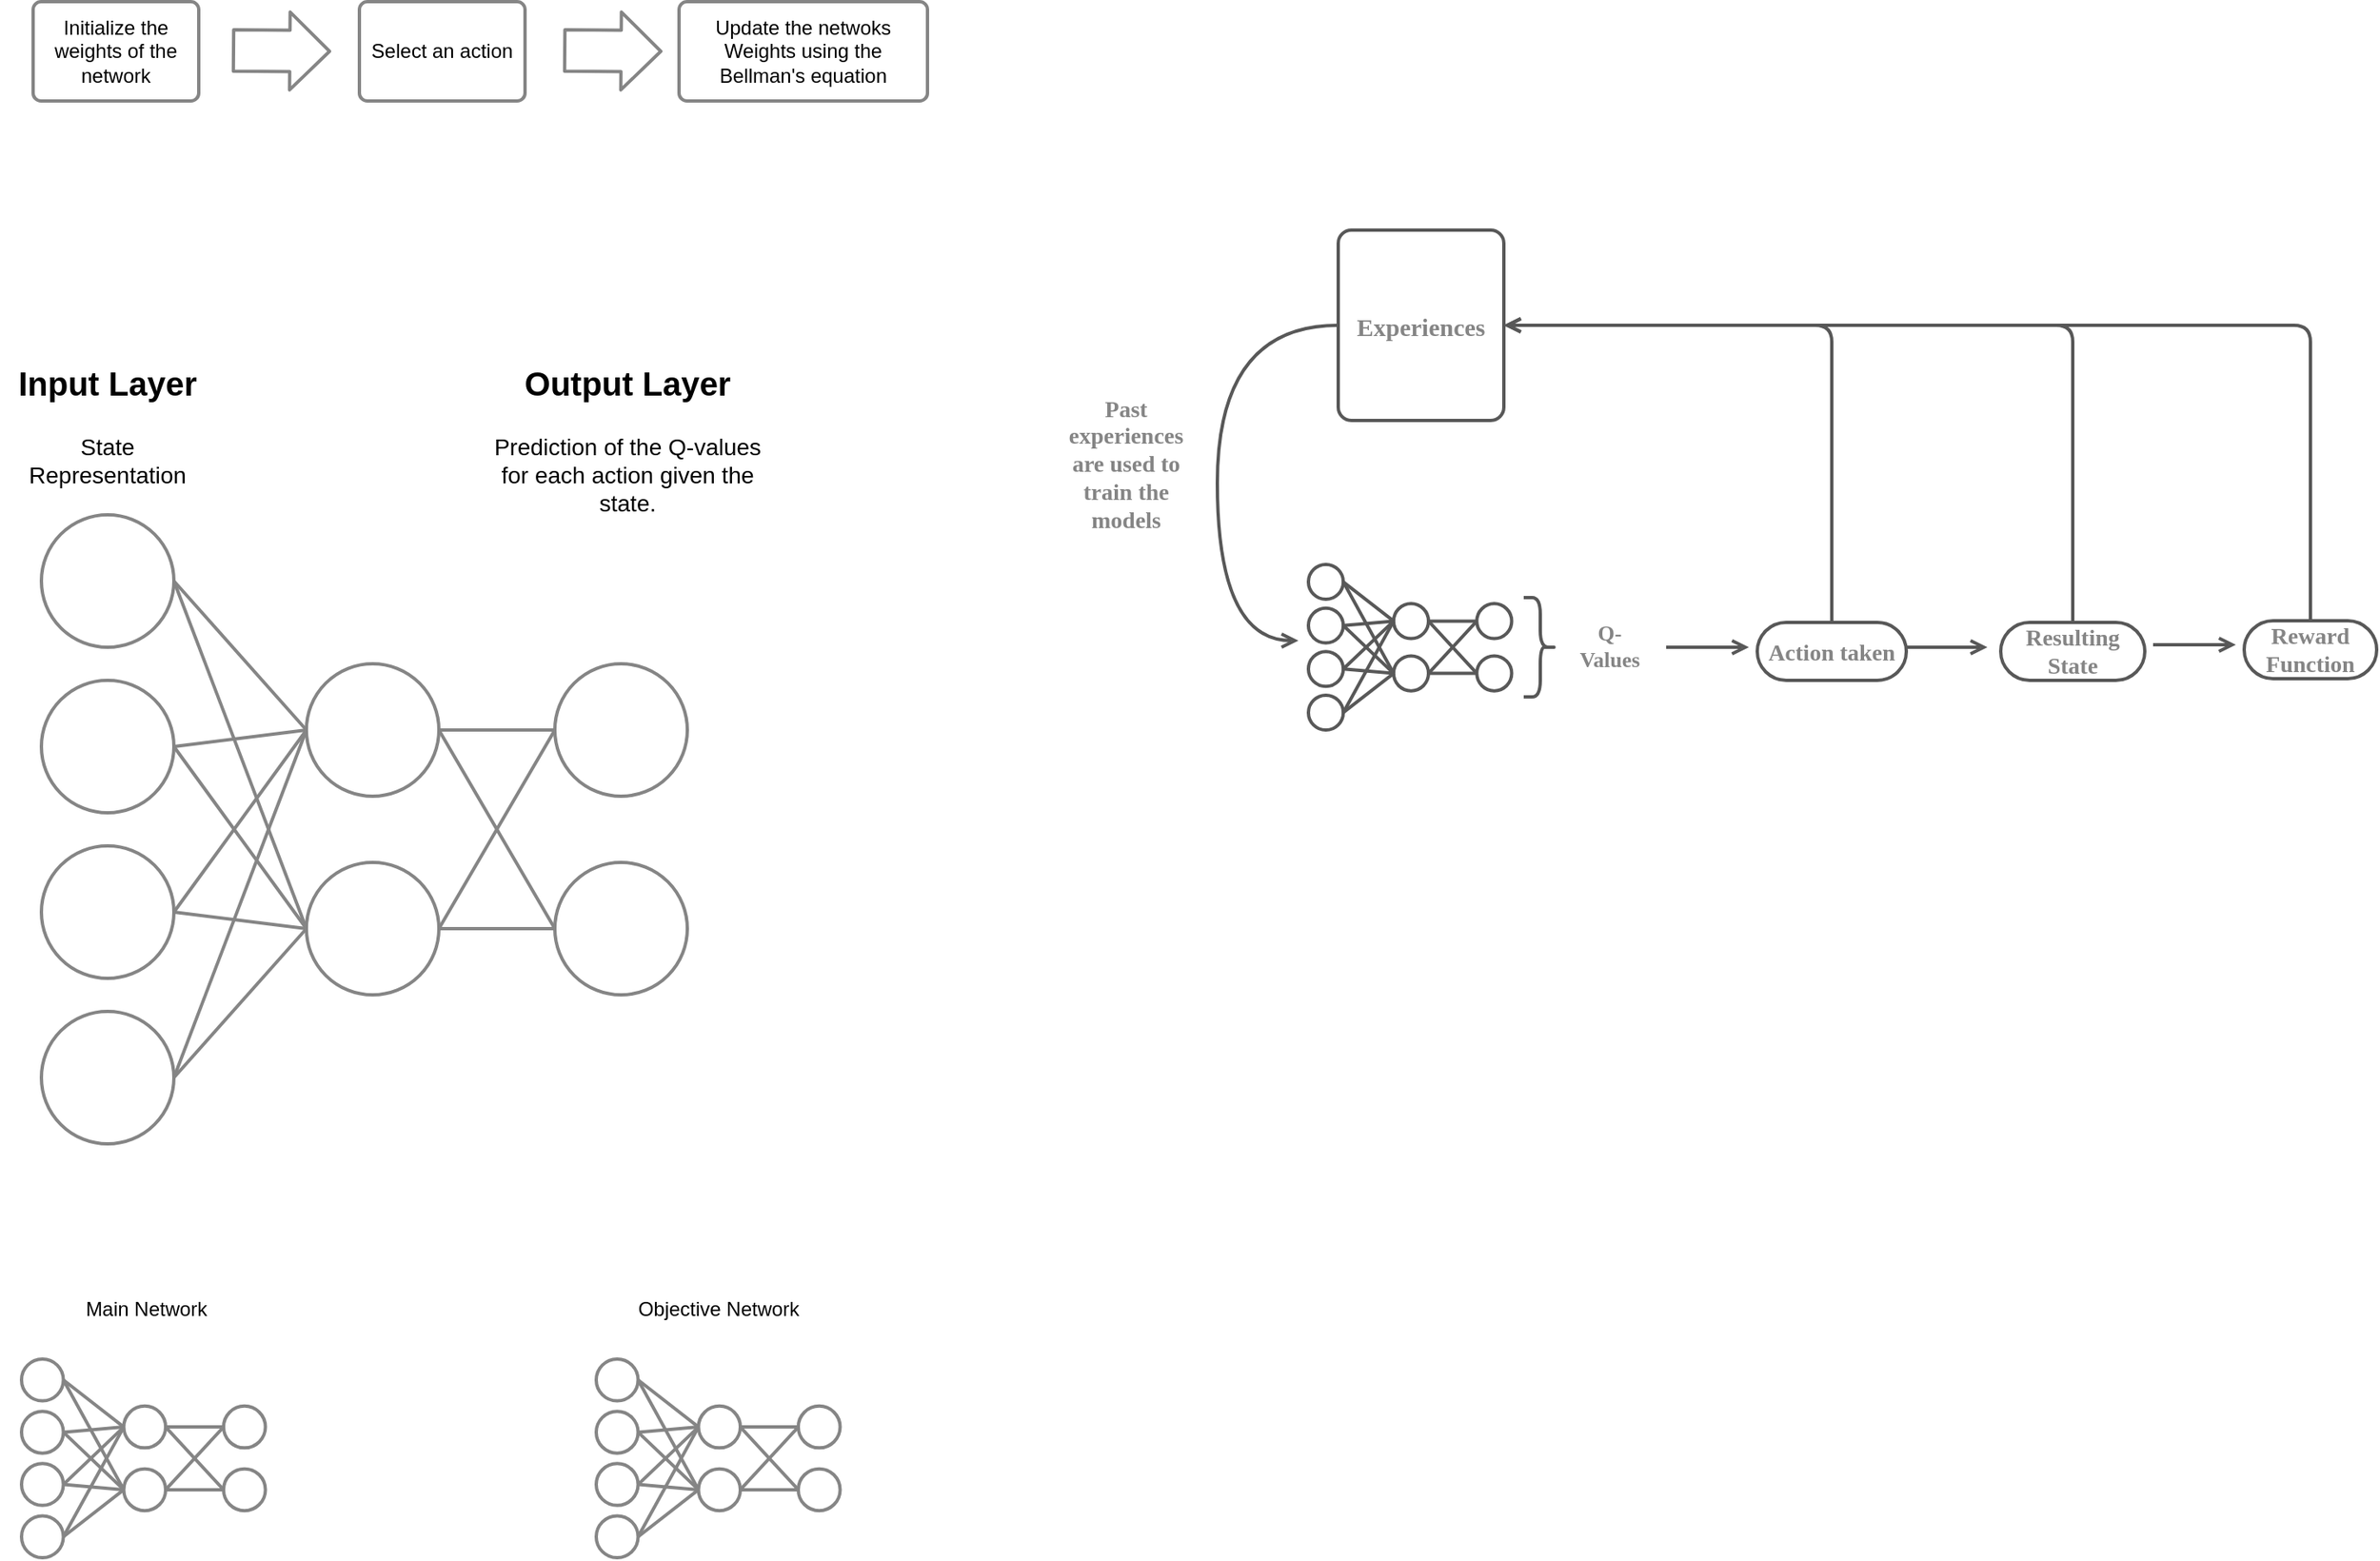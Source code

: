 <mxfile version="14.9.6" type="github" pages="3">
  <diagram id="-BJuXsBRdGkNko0JLotl" name="Diagramas explicativos">
    <mxGraphModel dx="1108" dy="440" grid="0" gridSize="10" guides="0" tooltips="1" connect="1" arrows="1" fold="1" page="1" pageScale="1" pageWidth="827" pageHeight="1169" math="0" shadow="0">
      <root>
        <mxCell id="0" />
        <mxCell id="1" parent="0" />
        <mxCell id="3yPHutI_X12CiIS1RCkh-2" value="Initialize the weights of the network" style="rounded=1;whiteSpace=wrap;html=1;arcSize=8;strokeWidth=2;strokeColor=#858585;" parent="1" vertex="1">
          <mxGeometry x="150" y="60" width="100" height="60" as="geometry" />
        </mxCell>
        <mxCell id="3yPHutI_X12CiIS1RCkh-3" value="" style="shape=flexArrow;endArrow=classic;html=1;width=24;endSize=7.33;strokeWidth=2;strokeColor=#858585;" parent="1" edge="1">
          <mxGeometry width="50" height="50" relative="1" as="geometry">
            <mxPoint x="270" y="89.5" as="sourcePoint" />
            <mxPoint x="330" y="90" as="targetPoint" />
          </mxGeometry>
        </mxCell>
        <mxCell id="3yPHutI_X12CiIS1RCkh-4" value="Select an action" style="rounded=1;whiteSpace=wrap;html=1;arcSize=8;strokeWidth=2;strokeColor=#858585;" parent="1" vertex="1">
          <mxGeometry x="347" y="60" width="100" height="60" as="geometry" />
        </mxCell>
        <mxCell id="3yPHutI_X12CiIS1RCkh-5" value="Update the netwoks Weights using the Bellman&#39;s equation" style="rounded=1;whiteSpace=wrap;html=1;arcSize=8;strokeWidth=2;strokeColor=#858585;" parent="1" vertex="1">
          <mxGeometry x="540" y="60" width="150" height="60" as="geometry" />
        </mxCell>
        <mxCell id="3yPHutI_X12CiIS1RCkh-6" value="" style="shape=flexArrow;endArrow=classic;html=1;width=24;endSize=7.33;strokeWidth=2;strokeColor=#858585;" parent="1" edge="1">
          <mxGeometry width="50" height="50" relative="1" as="geometry">
            <mxPoint x="470" y="89.5" as="sourcePoint" />
            <mxPoint x="530" y="90" as="targetPoint" />
          </mxGeometry>
        </mxCell>
        <mxCell id="WfnMXLwcWTietXO8f9_h-9" style="rounded=0;orthogonalLoop=1;jettySize=auto;html=1;exitX=1;exitY=0.5;exitDx=0;exitDy=0;entryX=0;entryY=0.5;entryDx=0;entryDy=0;strokeColor=#858585;strokeWidth=2;endArrow=none;endFill=0;" parent="1" source="WfnMXLwcWTietXO8f9_h-1" target="WfnMXLwcWTietXO8f9_h-5" edge="1">
          <mxGeometry relative="1" as="geometry" />
        </mxCell>
        <mxCell id="WfnMXLwcWTietXO8f9_h-10" style="edgeStyle=none;rounded=0;orthogonalLoop=1;jettySize=auto;html=1;exitX=1;exitY=0.5;exitDx=0;exitDy=0;entryX=0;entryY=0.5;entryDx=0;entryDy=0;endArrow=none;endFill=0;strokeColor=#858585;strokeWidth=2;" parent="1" source="WfnMXLwcWTietXO8f9_h-1" target="WfnMXLwcWTietXO8f9_h-6" edge="1">
          <mxGeometry relative="1" as="geometry" />
        </mxCell>
        <mxCell id="WfnMXLwcWTietXO8f9_h-1" value="" style="ellipse;whiteSpace=wrap;html=1;aspect=fixed;rounded=1;strokeColor=#858585;strokeWidth=2;fillColor=#ffffff;" parent="1" vertex="1">
          <mxGeometry x="155" y="370" width="80" height="80" as="geometry" />
        </mxCell>
        <mxCell id="WfnMXLwcWTietXO8f9_h-11" style="edgeStyle=none;rounded=0;orthogonalLoop=1;jettySize=auto;html=1;exitX=1;exitY=0.5;exitDx=0;exitDy=0;entryX=0;entryY=0.5;entryDx=0;entryDy=0;endArrow=none;endFill=0;strokeColor=#858585;strokeWidth=2;" parent="1" source="WfnMXLwcWTietXO8f9_h-2" target="WfnMXLwcWTietXO8f9_h-5" edge="1">
          <mxGeometry relative="1" as="geometry" />
        </mxCell>
        <mxCell id="WfnMXLwcWTietXO8f9_h-12" style="edgeStyle=none;rounded=0;orthogonalLoop=1;jettySize=auto;html=1;exitX=1;exitY=0.5;exitDx=0;exitDy=0;entryX=0;entryY=0.5;entryDx=0;entryDy=0;endArrow=none;endFill=0;strokeColor=#858585;strokeWidth=2;" parent="1" source="WfnMXLwcWTietXO8f9_h-2" target="WfnMXLwcWTietXO8f9_h-6" edge="1">
          <mxGeometry relative="1" as="geometry" />
        </mxCell>
        <mxCell id="WfnMXLwcWTietXO8f9_h-2" value="" style="ellipse;whiteSpace=wrap;html=1;aspect=fixed;rounded=1;strokeColor=#858585;strokeWidth=2;fillColor=#ffffff;" parent="1" vertex="1">
          <mxGeometry x="155" y="470" width="80" height="80" as="geometry" />
        </mxCell>
        <mxCell id="WfnMXLwcWTietXO8f9_h-13" style="edgeStyle=none;rounded=0;orthogonalLoop=1;jettySize=auto;html=1;exitX=1;exitY=0.5;exitDx=0;exitDy=0;entryX=0;entryY=0.5;entryDx=0;entryDy=0;endArrow=none;endFill=0;strokeColor=#858585;strokeWidth=2;" parent="1" source="WfnMXLwcWTietXO8f9_h-3" target="WfnMXLwcWTietXO8f9_h-5" edge="1">
          <mxGeometry relative="1" as="geometry" />
        </mxCell>
        <mxCell id="WfnMXLwcWTietXO8f9_h-14" style="edgeStyle=none;rounded=0;orthogonalLoop=1;jettySize=auto;html=1;exitX=1;exitY=0.5;exitDx=0;exitDy=0;entryX=0;entryY=0.5;entryDx=0;entryDy=0;endArrow=none;endFill=0;strokeColor=#858585;strokeWidth=2;" parent="1" source="WfnMXLwcWTietXO8f9_h-3" target="WfnMXLwcWTietXO8f9_h-6" edge="1">
          <mxGeometry relative="1" as="geometry" />
        </mxCell>
        <mxCell id="WfnMXLwcWTietXO8f9_h-3" value="" style="ellipse;whiteSpace=wrap;html=1;aspect=fixed;rounded=1;strokeColor=#858585;strokeWidth=2;fillColor=#ffffff;" parent="1" vertex="1">
          <mxGeometry x="155" y="570" width="80" height="80" as="geometry" />
        </mxCell>
        <mxCell id="WfnMXLwcWTietXO8f9_h-15" style="edgeStyle=none;rounded=0;orthogonalLoop=1;jettySize=auto;html=1;exitX=1;exitY=0.5;exitDx=0;exitDy=0;entryX=0;entryY=0.5;entryDx=0;entryDy=0;endArrow=none;endFill=0;strokeColor=#858585;strokeWidth=2;" parent="1" source="WfnMXLwcWTietXO8f9_h-4" target="WfnMXLwcWTietXO8f9_h-5" edge="1">
          <mxGeometry relative="1" as="geometry" />
        </mxCell>
        <mxCell id="WfnMXLwcWTietXO8f9_h-16" style="edgeStyle=none;rounded=0;orthogonalLoop=1;jettySize=auto;html=1;exitX=1;exitY=0.5;exitDx=0;exitDy=0;entryX=0;entryY=0.5;entryDx=0;entryDy=0;endArrow=none;endFill=0;strokeColor=#858585;strokeWidth=2;" parent="1" source="WfnMXLwcWTietXO8f9_h-4" target="WfnMXLwcWTietXO8f9_h-6" edge="1">
          <mxGeometry relative="1" as="geometry" />
        </mxCell>
        <mxCell id="WfnMXLwcWTietXO8f9_h-4" value="" style="ellipse;whiteSpace=wrap;html=1;aspect=fixed;rounded=1;strokeColor=#858585;strokeWidth=2;fillColor=#ffffff;" parent="1" vertex="1">
          <mxGeometry x="155" y="670" width="80" height="80" as="geometry" />
        </mxCell>
        <mxCell id="WfnMXLwcWTietXO8f9_h-17" style="edgeStyle=none;rounded=0;orthogonalLoop=1;jettySize=auto;html=1;exitX=1;exitY=0.5;exitDx=0;exitDy=0;entryX=0;entryY=0.5;entryDx=0;entryDy=0;endArrow=none;endFill=0;strokeColor=#858585;strokeWidth=2;" parent="1" source="WfnMXLwcWTietXO8f9_h-5" target="WfnMXLwcWTietXO8f9_h-8" edge="1">
          <mxGeometry relative="1" as="geometry" />
        </mxCell>
        <mxCell id="WfnMXLwcWTietXO8f9_h-19" style="edgeStyle=none;rounded=0;orthogonalLoop=1;jettySize=auto;html=1;exitX=1;exitY=0.5;exitDx=0;exitDy=0;entryX=0;entryY=0.5;entryDx=0;entryDy=0;endArrow=none;endFill=0;strokeColor=#858585;strokeWidth=2;" parent="1" source="WfnMXLwcWTietXO8f9_h-5" target="WfnMXLwcWTietXO8f9_h-7" edge="1">
          <mxGeometry relative="1" as="geometry" />
        </mxCell>
        <mxCell id="WfnMXLwcWTietXO8f9_h-5" value="" style="ellipse;whiteSpace=wrap;html=1;aspect=fixed;rounded=1;strokeColor=#858585;strokeWidth=2;fillColor=#ffffff;" parent="1" vertex="1">
          <mxGeometry x="315" y="460" width="80" height="80" as="geometry" />
        </mxCell>
        <mxCell id="WfnMXLwcWTietXO8f9_h-18" style="edgeStyle=none;rounded=0;orthogonalLoop=1;jettySize=auto;html=1;exitX=1;exitY=0.5;exitDx=0;exitDy=0;entryX=0;entryY=0.5;entryDx=0;entryDy=0;endArrow=none;endFill=0;strokeColor=#858585;strokeWidth=2;" parent="1" source="WfnMXLwcWTietXO8f9_h-6" target="WfnMXLwcWTietXO8f9_h-7" edge="1">
          <mxGeometry relative="1" as="geometry" />
        </mxCell>
        <mxCell id="WfnMXLwcWTietXO8f9_h-20" style="edgeStyle=none;rounded=0;orthogonalLoop=1;jettySize=auto;html=1;exitX=1;exitY=0.5;exitDx=0;exitDy=0;entryX=0;entryY=0.5;entryDx=0;entryDy=0;endArrow=none;endFill=0;strokeColor=#858585;strokeWidth=2;" parent="1" source="WfnMXLwcWTietXO8f9_h-6" target="WfnMXLwcWTietXO8f9_h-8" edge="1">
          <mxGeometry relative="1" as="geometry" />
        </mxCell>
        <mxCell id="WfnMXLwcWTietXO8f9_h-6" value="" style="ellipse;whiteSpace=wrap;html=1;aspect=fixed;rounded=1;strokeColor=#858585;strokeWidth=2;fillColor=#ffffff;" parent="1" vertex="1">
          <mxGeometry x="315" y="580" width="80" height="80" as="geometry" />
        </mxCell>
        <mxCell id="WfnMXLwcWTietXO8f9_h-7" value="" style="ellipse;whiteSpace=wrap;html=1;aspect=fixed;rounded=1;strokeColor=#858585;strokeWidth=2;fillColor=#ffffff;" parent="1" vertex="1">
          <mxGeometry x="465" y="460" width="80" height="80" as="geometry" />
        </mxCell>
        <mxCell id="WfnMXLwcWTietXO8f9_h-8" value="" style="ellipse;whiteSpace=wrap;html=1;aspect=fixed;rounded=1;strokeColor=#858585;strokeWidth=2;fillColor=#ffffff;" parent="1" vertex="1">
          <mxGeometry x="465" y="580" width="80" height="80" as="geometry" />
        </mxCell>
        <mxCell id="WfnMXLwcWTietXO8f9_h-21" value="&lt;h1 align=&quot;center&quot;&gt;&lt;font style=&quot;font-size: 20px&quot;&gt;Input Layer&lt;/font&gt;&lt;br&gt;&lt;/h1&gt;&lt;p style=&quot;font-size: 14px&quot; align=&quot;center&quot;&gt;State Representation&lt;br&gt;&lt;/p&gt;" style="text;html=1;strokeColor=none;fillColor=none;spacing=5;spacingTop=-20;whiteSpace=wrap;overflow=hidden;rounded=0;align=center;" parent="1" vertex="1">
          <mxGeometry x="130" y="270" width="130" height="90" as="geometry" />
        </mxCell>
        <mxCell id="WfnMXLwcWTietXO8f9_h-22" value="&lt;h1 align=&quot;center&quot;&gt;&lt;font style=&quot;font-size: 20px&quot;&gt;Output Layer&lt;/font&gt;&lt;br&gt;&lt;/h1&gt;&lt;p style=&quot;font-size: 14px&quot; align=&quot;center&quot;&gt;Prediction of the Q-values for each action given the state.&lt;br&gt;&lt;/p&gt;" style="text;html=1;strokeColor=none;fillColor=none;spacing=5;spacingTop=-20;whiteSpace=wrap;overflow=hidden;rounded=0;align=center;" parent="1" vertex="1">
          <mxGeometry x="419" y="270" width="180" height="100" as="geometry" />
        </mxCell>
        <mxCell id="WfnMXLwcWTietXO8f9_h-26" value="" style="ellipse;whiteSpace=wrap;html=1;aspect=fixed;rounded=1;strokeColor=#858585;strokeWidth=2;fillColor=#ffffff;" parent="1" vertex="1">
          <mxGeometry x="143" y="880" width="25.263" height="25.263" as="geometry" />
        </mxCell>
        <mxCell id="WfnMXLwcWTietXO8f9_h-29" value="" style="ellipse;whiteSpace=wrap;html=1;aspect=fixed;rounded=1;strokeColor=#858585;strokeWidth=2;fillColor=#ffffff;" parent="1" vertex="1">
          <mxGeometry x="143" y="911.579" width="25.263" height="25.263" as="geometry" />
        </mxCell>
        <mxCell id="WfnMXLwcWTietXO8f9_h-32" value="" style="ellipse;whiteSpace=wrap;html=1;aspect=fixed;rounded=1;strokeColor=#858585;strokeWidth=2;fillColor=#ffffff;" parent="1" vertex="1">
          <mxGeometry x="143" y="943.158" width="25.263" height="25.263" as="geometry" />
        </mxCell>
        <mxCell id="WfnMXLwcWTietXO8f9_h-35" value="" style="ellipse;whiteSpace=wrap;html=1;aspect=fixed;rounded=1;strokeColor=#858585;strokeWidth=2;fillColor=#ffffff;" parent="1" vertex="1">
          <mxGeometry x="143" y="974.737" width="25.263" height="25.263" as="geometry" />
        </mxCell>
        <mxCell id="WfnMXLwcWTietXO8f9_h-38" value="" style="ellipse;whiteSpace=wrap;html=1;aspect=fixed;rounded=1;strokeColor=#858585;strokeWidth=2;fillColor=#ffffff;" parent="1" vertex="1">
          <mxGeometry x="204.737" y="908.421" width="25.263" height="25.263" as="geometry" />
        </mxCell>
        <mxCell id="WfnMXLwcWTietXO8f9_h-24" style="rounded=0;orthogonalLoop=1;jettySize=auto;html=1;exitX=1;exitY=0.5;exitDx=0;exitDy=0;entryX=0;entryY=0.5;entryDx=0;entryDy=0;strokeColor=#858585;strokeWidth=2;endArrow=none;endFill=0;" parent="1" source="WfnMXLwcWTietXO8f9_h-26" target="WfnMXLwcWTietXO8f9_h-38" edge="1">
          <mxGeometry x="140" y="880" as="geometry" />
        </mxCell>
        <mxCell id="WfnMXLwcWTietXO8f9_h-27" style="edgeStyle=none;rounded=0;orthogonalLoop=1;jettySize=auto;html=1;exitX=1;exitY=0.5;exitDx=0;exitDy=0;entryX=0;entryY=0.5;entryDx=0;entryDy=0;endArrow=none;endFill=0;strokeColor=#858585;strokeWidth=2;" parent="1" source="WfnMXLwcWTietXO8f9_h-29" target="WfnMXLwcWTietXO8f9_h-38" edge="1">
          <mxGeometry x="140" y="880" as="geometry" />
        </mxCell>
        <mxCell id="WfnMXLwcWTietXO8f9_h-30" style="edgeStyle=none;rounded=0;orthogonalLoop=1;jettySize=auto;html=1;exitX=1;exitY=0.5;exitDx=0;exitDy=0;entryX=0;entryY=0.5;entryDx=0;entryDy=0;endArrow=none;endFill=0;strokeColor=#858585;strokeWidth=2;" parent="1" source="WfnMXLwcWTietXO8f9_h-32" target="WfnMXLwcWTietXO8f9_h-38" edge="1">
          <mxGeometry x="140" y="880" as="geometry" />
        </mxCell>
        <mxCell id="WfnMXLwcWTietXO8f9_h-33" style="edgeStyle=none;rounded=0;orthogonalLoop=1;jettySize=auto;html=1;exitX=1;exitY=0.5;exitDx=0;exitDy=0;entryX=0;entryY=0.5;entryDx=0;entryDy=0;endArrow=none;endFill=0;strokeColor=#858585;strokeWidth=2;" parent="1" source="WfnMXLwcWTietXO8f9_h-35" target="WfnMXLwcWTietXO8f9_h-38" edge="1">
          <mxGeometry x="140" y="880" as="geometry" />
        </mxCell>
        <mxCell id="WfnMXLwcWTietXO8f9_h-41" value="" style="ellipse;whiteSpace=wrap;html=1;aspect=fixed;rounded=1;strokeColor=#858585;strokeWidth=2;fillColor=#ffffff;" parent="1" vertex="1">
          <mxGeometry x="204.737" y="946.316" width="25.263" height="25.263" as="geometry" />
        </mxCell>
        <mxCell id="WfnMXLwcWTietXO8f9_h-25" style="edgeStyle=none;rounded=0;orthogonalLoop=1;jettySize=auto;html=1;exitX=1;exitY=0.5;exitDx=0;exitDy=0;entryX=0;entryY=0.5;entryDx=0;entryDy=0;endArrow=none;endFill=0;strokeColor=#858585;strokeWidth=2;" parent="1" source="WfnMXLwcWTietXO8f9_h-26" target="WfnMXLwcWTietXO8f9_h-41" edge="1">
          <mxGeometry x="140" y="880" as="geometry" />
        </mxCell>
        <mxCell id="WfnMXLwcWTietXO8f9_h-28" style="edgeStyle=none;rounded=0;orthogonalLoop=1;jettySize=auto;html=1;exitX=1;exitY=0.5;exitDx=0;exitDy=0;entryX=0;entryY=0.5;entryDx=0;entryDy=0;endArrow=none;endFill=0;strokeColor=#858585;strokeWidth=2;" parent="1" source="WfnMXLwcWTietXO8f9_h-29" target="WfnMXLwcWTietXO8f9_h-41" edge="1">
          <mxGeometry x="140" y="880" as="geometry" />
        </mxCell>
        <mxCell id="WfnMXLwcWTietXO8f9_h-31" style="edgeStyle=none;rounded=0;orthogonalLoop=1;jettySize=auto;html=1;exitX=1;exitY=0.5;exitDx=0;exitDy=0;entryX=0;entryY=0.5;entryDx=0;entryDy=0;endArrow=none;endFill=0;strokeColor=#858585;strokeWidth=2;" parent="1" source="WfnMXLwcWTietXO8f9_h-32" target="WfnMXLwcWTietXO8f9_h-41" edge="1">
          <mxGeometry x="140" y="880" as="geometry" />
        </mxCell>
        <mxCell id="WfnMXLwcWTietXO8f9_h-34" style="edgeStyle=none;rounded=0;orthogonalLoop=1;jettySize=auto;html=1;exitX=1;exitY=0.5;exitDx=0;exitDy=0;entryX=0;entryY=0.5;entryDx=0;entryDy=0;endArrow=none;endFill=0;strokeColor=#858585;strokeWidth=2;" parent="1" source="WfnMXLwcWTietXO8f9_h-35" target="WfnMXLwcWTietXO8f9_h-41" edge="1">
          <mxGeometry x="140" y="880" as="geometry" />
        </mxCell>
        <mxCell id="WfnMXLwcWTietXO8f9_h-42" value="" style="ellipse;whiteSpace=wrap;html=1;aspect=fixed;rounded=1;strokeColor=#858585;strokeWidth=2;fillColor=#ffffff;" parent="1" vertex="1">
          <mxGeometry x="264.996" y="908.421" width="25.263" height="25.263" as="geometry" />
        </mxCell>
        <mxCell id="WfnMXLwcWTietXO8f9_h-37" style="edgeStyle=none;rounded=0;orthogonalLoop=1;jettySize=auto;html=1;exitX=1;exitY=0.5;exitDx=0;exitDy=0;entryX=0;entryY=0.5;entryDx=0;entryDy=0;endArrow=none;endFill=0;strokeColor=#858585;strokeWidth=2;" parent="1" source="WfnMXLwcWTietXO8f9_h-38" target="WfnMXLwcWTietXO8f9_h-42" edge="1">
          <mxGeometry x="140" y="880" as="geometry" />
        </mxCell>
        <mxCell id="WfnMXLwcWTietXO8f9_h-39" style="edgeStyle=none;rounded=0;orthogonalLoop=1;jettySize=auto;html=1;exitX=1;exitY=0.5;exitDx=0;exitDy=0;entryX=0;entryY=0.5;entryDx=0;entryDy=0;endArrow=none;endFill=0;strokeColor=#858585;strokeWidth=2;" parent="1" source="WfnMXLwcWTietXO8f9_h-41" target="WfnMXLwcWTietXO8f9_h-42" edge="1">
          <mxGeometry x="140" y="880" as="geometry" />
        </mxCell>
        <mxCell id="WfnMXLwcWTietXO8f9_h-43" value="" style="ellipse;whiteSpace=wrap;html=1;aspect=fixed;rounded=1;strokeColor=#858585;strokeWidth=2;fillColor=#ffffff;" parent="1" vertex="1">
          <mxGeometry x="264.996" y="946.316" width="25.263" height="25.263" as="geometry" />
        </mxCell>
        <mxCell id="WfnMXLwcWTietXO8f9_h-36" style="edgeStyle=none;rounded=0;orthogonalLoop=1;jettySize=auto;html=1;exitX=1;exitY=0.5;exitDx=0;exitDy=0;entryX=0;entryY=0.5;entryDx=0;entryDy=0;endArrow=none;endFill=0;strokeColor=#858585;strokeWidth=2;" parent="1" source="WfnMXLwcWTietXO8f9_h-38" target="WfnMXLwcWTietXO8f9_h-43" edge="1">
          <mxGeometry x="140" y="880" as="geometry" />
        </mxCell>
        <mxCell id="WfnMXLwcWTietXO8f9_h-40" style="edgeStyle=none;rounded=0;orthogonalLoop=1;jettySize=auto;html=1;exitX=1;exitY=0.5;exitDx=0;exitDy=0;entryX=0;entryY=0.5;entryDx=0;entryDy=0;endArrow=none;endFill=0;strokeColor=#858585;strokeWidth=2;" parent="1" source="WfnMXLwcWTietXO8f9_h-41" target="WfnMXLwcWTietXO8f9_h-43" edge="1">
          <mxGeometry x="140" y="880" as="geometry" />
        </mxCell>
        <mxCell id="WfnMXLwcWTietXO8f9_h-46" value="" style="ellipse;whiteSpace=wrap;html=1;aspect=fixed;rounded=1;strokeColor=#858585;strokeWidth=2;fillColor=#ffffff;" parent="1" vertex="1">
          <mxGeometry x="490" y="880" width="25.263" height="25.263" as="geometry" />
        </mxCell>
        <mxCell id="WfnMXLwcWTietXO8f9_h-47" value="" style="ellipse;whiteSpace=wrap;html=1;aspect=fixed;rounded=1;strokeColor=#858585;strokeWidth=2;fillColor=#ffffff;" parent="1" vertex="1">
          <mxGeometry x="490" y="911.579" width="25.263" height="25.263" as="geometry" />
        </mxCell>
        <mxCell id="WfnMXLwcWTietXO8f9_h-48" value="" style="ellipse;whiteSpace=wrap;html=1;aspect=fixed;rounded=1;strokeColor=#858585;strokeWidth=2;fillColor=#ffffff;" parent="1" vertex="1">
          <mxGeometry x="490" y="943.158" width="25.263" height="25.263" as="geometry" />
        </mxCell>
        <mxCell id="WfnMXLwcWTietXO8f9_h-49" value="" style="ellipse;whiteSpace=wrap;html=1;aspect=fixed;rounded=1;strokeColor=#858585;strokeWidth=2;fillColor=#ffffff;" parent="1" vertex="1">
          <mxGeometry x="490" y="974.737" width="25.263" height="25.263" as="geometry" />
        </mxCell>
        <mxCell id="WfnMXLwcWTietXO8f9_h-50" value="" style="ellipse;whiteSpace=wrap;html=1;aspect=fixed;rounded=1;strokeColor=#858585;strokeWidth=2;fillColor=#ffffff;" parent="1" vertex="1">
          <mxGeometry x="551.737" y="908.421" width="25.263" height="25.263" as="geometry" />
        </mxCell>
        <mxCell id="WfnMXLwcWTietXO8f9_h-51" style="rounded=0;orthogonalLoop=1;jettySize=auto;html=1;exitX=1;exitY=0.5;exitDx=0;exitDy=0;entryX=0;entryY=0.5;entryDx=0;entryDy=0;strokeColor=#858585;strokeWidth=2;endArrow=none;endFill=0;" parent="1" source="WfnMXLwcWTietXO8f9_h-46" target="WfnMXLwcWTietXO8f9_h-50" edge="1">
          <mxGeometry x="487" y="880" as="geometry" />
        </mxCell>
        <mxCell id="WfnMXLwcWTietXO8f9_h-52" style="edgeStyle=none;rounded=0;orthogonalLoop=1;jettySize=auto;html=1;exitX=1;exitY=0.5;exitDx=0;exitDy=0;entryX=0;entryY=0.5;entryDx=0;entryDy=0;endArrow=none;endFill=0;strokeColor=#858585;strokeWidth=2;" parent="1" source="WfnMXLwcWTietXO8f9_h-47" target="WfnMXLwcWTietXO8f9_h-50" edge="1">
          <mxGeometry x="487" y="880" as="geometry" />
        </mxCell>
        <mxCell id="WfnMXLwcWTietXO8f9_h-53" style="edgeStyle=none;rounded=0;orthogonalLoop=1;jettySize=auto;html=1;exitX=1;exitY=0.5;exitDx=0;exitDy=0;entryX=0;entryY=0.5;entryDx=0;entryDy=0;endArrow=none;endFill=0;strokeColor=#858585;strokeWidth=2;" parent="1" source="WfnMXLwcWTietXO8f9_h-48" target="WfnMXLwcWTietXO8f9_h-50" edge="1">
          <mxGeometry x="487" y="880" as="geometry" />
        </mxCell>
        <mxCell id="WfnMXLwcWTietXO8f9_h-54" style="edgeStyle=none;rounded=0;orthogonalLoop=1;jettySize=auto;html=1;exitX=1;exitY=0.5;exitDx=0;exitDy=0;entryX=0;entryY=0.5;entryDx=0;entryDy=0;endArrow=none;endFill=0;strokeColor=#858585;strokeWidth=2;" parent="1" source="WfnMXLwcWTietXO8f9_h-49" target="WfnMXLwcWTietXO8f9_h-50" edge="1">
          <mxGeometry x="487" y="880" as="geometry" />
        </mxCell>
        <mxCell id="WfnMXLwcWTietXO8f9_h-55" value="" style="ellipse;whiteSpace=wrap;html=1;aspect=fixed;rounded=1;strokeColor=#858585;strokeWidth=2;fillColor=#ffffff;" parent="1" vertex="1">
          <mxGeometry x="551.737" y="946.316" width="25.263" height="25.263" as="geometry" />
        </mxCell>
        <mxCell id="WfnMXLwcWTietXO8f9_h-56" style="edgeStyle=none;rounded=0;orthogonalLoop=1;jettySize=auto;html=1;exitX=1;exitY=0.5;exitDx=0;exitDy=0;entryX=0;entryY=0.5;entryDx=0;entryDy=0;endArrow=none;endFill=0;strokeColor=#858585;strokeWidth=2;" parent="1" source="WfnMXLwcWTietXO8f9_h-46" target="WfnMXLwcWTietXO8f9_h-55" edge="1">
          <mxGeometry x="487" y="880" as="geometry" />
        </mxCell>
        <mxCell id="WfnMXLwcWTietXO8f9_h-57" style="edgeStyle=none;rounded=0;orthogonalLoop=1;jettySize=auto;html=1;exitX=1;exitY=0.5;exitDx=0;exitDy=0;entryX=0;entryY=0.5;entryDx=0;entryDy=0;endArrow=none;endFill=0;strokeColor=#858585;strokeWidth=2;" parent="1" source="WfnMXLwcWTietXO8f9_h-47" target="WfnMXLwcWTietXO8f9_h-55" edge="1">
          <mxGeometry x="487" y="880" as="geometry" />
        </mxCell>
        <mxCell id="WfnMXLwcWTietXO8f9_h-58" style="edgeStyle=none;rounded=0;orthogonalLoop=1;jettySize=auto;html=1;exitX=1;exitY=0.5;exitDx=0;exitDy=0;entryX=0;entryY=0.5;entryDx=0;entryDy=0;endArrow=none;endFill=0;strokeColor=#858585;strokeWidth=2;" parent="1" source="WfnMXLwcWTietXO8f9_h-48" target="WfnMXLwcWTietXO8f9_h-55" edge="1">
          <mxGeometry x="487" y="880" as="geometry" />
        </mxCell>
        <mxCell id="WfnMXLwcWTietXO8f9_h-59" style="edgeStyle=none;rounded=0;orthogonalLoop=1;jettySize=auto;html=1;exitX=1;exitY=0.5;exitDx=0;exitDy=0;entryX=0;entryY=0.5;entryDx=0;entryDy=0;endArrow=none;endFill=0;strokeColor=#858585;strokeWidth=2;" parent="1" source="WfnMXLwcWTietXO8f9_h-49" target="WfnMXLwcWTietXO8f9_h-55" edge="1">
          <mxGeometry x="487" y="880" as="geometry" />
        </mxCell>
        <mxCell id="WfnMXLwcWTietXO8f9_h-60" value="" style="ellipse;whiteSpace=wrap;html=1;aspect=fixed;rounded=1;strokeColor=#858585;strokeWidth=2;fillColor=#ffffff;" parent="1" vertex="1">
          <mxGeometry x="611.996" y="908.421" width="25.263" height="25.263" as="geometry" />
        </mxCell>
        <mxCell id="WfnMXLwcWTietXO8f9_h-61" style="edgeStyle=none;rounded=0;orthogonalLoop=1;jettySize=auto;html=1;exitX=1;exitY=0.5;exitDx=0;exitDy=0;entryX=0;entryY=0.5;entryDx=0;entryDy=0;endArrow=none;endFill=0;strokeColor=#858585;strokeWidth=2;" parent="1" source="WfnMXLwcWTietXO8f9_h-50" target="WfnMXLwcWTietXO8f9_h-60" edge="1">
          <mxGeometry x="487" y="880" as="geometry" />
        </mxCell>
        <mxCell id="WfnMXLwcWTietXO8f9_h-62" style="edgeStyle=none;rounded=0;orthogonalLoop=1;jettySize=auto;html=1;exitX=1;exitY=0.5;exitDx=0;exitDy=0;entryX=0;entryY=0.5;entryDx=0;entryDy=0;endArrow=none;endFill=0;strokeColor=#858585;strokeWidth=2;" parent="1" source="WfnMXLwcWTietXO8f9_h-55" target="WfnMXLwcWTietXO8f9_h-60" edge="1">
          <mxGeometry x="487" y="880" as="geometry" />
        </mxCell>
        <mxCell id="WfnMXLwcWTietXO8f9_h-63" value="" style="ellipse;whiteSpace=wrap;html=1;aspect=fixed;rounded=1;strokeColor=#858585;strokeWidth=2;fillColor=#ffffff;" parent="1" vertex="1">
          <mxGeometry x="611.996" y="946.316" width="25.263" height="25.263" as="geometry" />
        </mxCell>
        <mxCell id="WfnMXLwcWTietXO8f9_h-64" style="edgeStyle=none;rounded=0;orthogonalLoop=1;jettySize=auto;html=1;exitX=1;exitY=0.5;exitDx=0;exitDy=0;entryX=0;entryY=0.5;entryDx=0;entryDy=0;endArrow=none;endFill=0;strokeColor=#858585;strokeWidth=2;" parent="1" source="WfnMXLwcWTietXO8f9_h-50" target="WfnMXLwcWTietXO8f9_h-63" edge="1">
          <mxGeometry x="487" y="880" as="geometry" />
        </mxCell>
        <mxCell id="WfnMXLwcWTietXO8f9_h-65" style="edgeStyle=none;rounded=0;orthogonalLoop=1;jettySize=auto;html=1;exitX=1;exitY=0.5;exitDx=0;exitDy=0;entryX=0;entryY=0.5;entryDx=0;entryDy=0;endArrow=none;endFill=0;strokeColor=#858585;strokeWidth=2;" parent="1" source="WfnMXLwcWTietXO8f9_h-55" target="WfnMXLwcWTietXO8f9_h-63" edge="1">
          <mxGeometry x="487" y="880" as="geometry" />
        </mxCell>
        <mxCell id="WfnMXLwcWTietXO8f9_h-66" value="Main Network" style="text;html=1;strokeColor=none;fillColor=none;align=center;verticalAlign=middle;whiteSpace=wrap;rounded=0;" parent="1" vertex="1">
          <mxGeometry x="177" y="840" width="83" height="20" as="geometry" />
        </mxCell>
        <mxCell id="WfnMXLwcWTietXO8f9_h-67" value="Objective Network" style="text;html=1;strokeColor=none;fillColor=none;align=center;verticalAlign=middle;whiteSpace=wrap;rounded=0;" parent="1" vertex="1">
          <mxGeometry x="506.43" y="840" width="115.87" height="20" as="geometry" />
        </mxCell>
        <mxCell id="WfnMXLwcWTietXO8f9_h-109" style="edgeStyle=orthogonalEdgeStyle;curved=1;rounded=1;jumpSize=1;orthogonalLoop=1;jettySize=auto;html=1;exitX=0;exitY=0.5;exitDx=0;exitDy=0;endArrow=open;endFill=0;strokeWidth=2;strokeColor=#585858;" parent="1" source="WfnMXLwcWTietXO8f9_h-68" edge="1">
          <mxGeometry relative="1" as="geometry">
            <mxPoint x="914" y="446" as="targetPoint" />
            <Array as="points">
              <mxPoint x="865" y="256" />
              <mxPoint x="865" y="446" />
            </Array>
          </mxGeometry>
        </mxCell>
        <mxCell id="WfnMXLwcWTietXO8f9_h-68" value="&lt;font style=&quot;font-size: 15px&quot;&gt;&lt;b&gt;&lt;font data-font-src=&quot;https://fonts.googleapis.com/css?family=Source+Sans+Pro&quot; style=&quot;font-size: 15px&quot; face=&quot;Source Sans Pro&quot; color=&quot;#858585&quot;&gt;Experiences&lt;/font&gt;&lt;/b&gt;&lt;/font&gt;" style="rounded=1;whiteSpace=wrap;html=1;arcSize=8;strokeWidth=2;strokeColor=#585858;" parent="1" vertex="1">
          <mxGeometry x="938" y="198" width="100" height="115" as="geometry" />
        </mxCell>
        <mxCell id="WfnMXLwcWTietXO8f9_h-89" value="" style="group;" parent="1" vertex="1" connectable="0">
          <mxGeometry x="920" y="400" width="122.72" height="100" as="geometry" />
        </mxCell>
        <mxCell id="WfnMXLwcWTietXO8f9_h-69" value="" style="ellipse;whiteSpace=wrap;html=1;aspect=fixed;rounded=1;strokeWidth=2;fillColor=#ffffff;strokeColor=#585858;" parent="WfnMXLwcWTietXO8f9_h-89" vertex="1">
          <mxGeometry width="21.053" height="21.053" as="geometry" />
        </mxCell>
        <mxCell id="WfnMXLwcWTietXO8f9_h-70" value="" style="ellipse;whiteSpace=wrap;html=1;aspect=fixed;rounded=1;strokeWidth=2;fillColor=#ffffff;strokeColor=#585858;" parent="WfnMXLwcWTietXO8f9_h-89" vertex="1">
          <mxGeometry y="26.316" width="21.053" height="21.053" as="geometry" />
        </mxCell>
        <mxCell id="WfnMXLwcWTietXO8f9_h-71" value="" style="ellipse;whiteSpace=wrap;html=1;aspect=fixed;rounded=1;strokeWidth=2;fillColor=#ffffff;strokeColor=#585858;" parent="WfnMXLwcWTietXO8f9_h-89" vertex="1">
          <mxGeometry y="52.632" width="21.053" height="21.053" as="geometry" />
        </mxCell>
        <mxCell id="WfnMXLwcWTietXO8f9_h-72" value="" style="ellipse;whiteSpace=wrap;html=1;aspect=fixed;rounded=1;strokeWidth=2;fillColor=#ffffff;strokeColor=#585858;" parent="WfnMXLwcWTietXO8f9_h-89" vertex="1">
          <mxGeometry y="78.947" width="21.053" height="21.053" as="geometry" />
        </mxCell>
        <mxCell id="WfnMXLwcWTietXO8f9_h-73" value="" style="ellipse;whiteSpace=wrap;html=1;aspect=fixed;rounded=1;strokeWidth=2;fillColor=#ffffff;strokeColor=#585858;" parent="WfnMXLwcWTietXO8f9_h-89" vertex="1">
          <mxGeometry x="51.449" y="23.684" width="21.053" height="21.053" as="geometry" />
        </mxCell>
        <mxCell id="WfnMXLwcWTietXO8f9_h-74" style="rounded=0;orthogonalLoop=1;jettySize=auto;html=1;exitX=1;exitY=0.5;exitDx=0;exitDy=0;entryX=0;entryY=0.5;entryDx=0;entryDy=0;strokeWidth=2;endArrow=none;endFill=0;strokeColor=#585858;" parent="WfnMXLwcWTietXO8f9_h-89" source="WfnMXLwcWTietXO8f9_h-69" target="WfnMXLwcWTietXO8f9_h-73" edge="1">
          <mxGeometry x="-2.5" as="geometry" />
        </mxCell>
        <mxCell id="WfnMXLwcWTietXO8f9_h-75" style="edgeStyle=none;rounded=0;orthogonalLoop=1;jettySize=auto;html=1;exitX=1;exitY=0.5;exitDx=0;exitDy=0;entryX=0;entryY=0.5;entryDx=0;entryDy=0;endArrow=none;endFill=0;strokeWidth=2;strokeColor=#585858;" parent="WfnMXLwcWTietXO8f9_h-89" source="WfnMXLwcWTietXO8f9_h-70" target="WfnMXLwcWTietXO8f9_h-73" edge="1">
          <mxGeometry x="-2.5" as="geometry" />
        </mxCell>
        <mxCell id="WfnMXLwcWTietXO8f9_h-76" style="edgeStyle=none;rounded=0;orthogonalLoop=1;jettySize=auto;html=1;exitX=1;exitY=0.5;exitDx=0;exitDy=0;entryX=0;entryY=0.5;entryDx=0;entryDy=0;endArrow=none;endFill=0;strokeWidth=2;strokeColor=#585858;" parent="WfnMXLwcWTietXO8f9_h-89" source="WfnMXLwcWTietXO8f9_h-71" target="WfnMXLwcWTietXO8f9_h-73" edge="1">
          <mxGeometry x="-2.5" as="geometry" />
        </mxCell>
        <mxCell id="WfnMXLwcWTietXO8f9_h-77" style="edgeStyle=none;rounded=0;orthogonalLoop=1;jettySize=auto;html=1;exitX=1;exitY=0.5;exitDx=0;exitDy=0;entryX=0;entryY=0.5;entryDx=0;entryDy=0;endArrow=none;endFill=0;strokeWidth=2;strokeColor=#585858;" parent="WfnMXLwcWTietXO8f9_h-89" source="WfnMXLwcWTietXO8f9_h-72" target="WfnMXLwcWTietXO8f9_h-73" edge="1">
          <mxGeometry x="-2.5" as="geometry" />
        </mxCell>
        <mxCell id="WfnMXLwcWTietXO8f9_h-78" value="" style="ellipse;whiteSpace=wrap;html=1;aspect=fixed;rounded=1;strokeWidth=2;fillColor=#ffffff;strokeColor=#585858;" parent="WfnMXLwcWTietXO8f9_h-89" vertex="1">
          <mxGeometry x="51.449" y="55.263" width="21.053" height="21.053" as="geometry" />
        </mxCell>
        <mxCell id="WfnMXLwcWTietXO8f9_h-79" style="edgeStyle=none;rounded=0;orthogonalLoop=1;jettySize=auto;html=1;exitX=1;exitY=0.5;exitDx=0;exitDy=0;entryX=0;entryY=0.5;entryDx=0;entryDy=0;endArrow=none;endFill=0;strokeWidth=2;strokeColor=#585858;" parent="WfnMXLwcWTietXO8f9_h-89" source="WfnMXLwcWTietXO8f9_h-69" target="WfnMXLwcWTietXO8f9_h-78" edge="1">
          <mxGeometry x="-2.5" as="geometry" />
        </mxCell>
        <mxCell id="WfnMXLwcWTietXO8f9_h-80" style="edgeStyle=none;rounded=0;orthogonalLoop=1;jettySize=auto;html=1;exitX=1;exitY=0.5;exitDx=0;exitDy=0;entryX=0;entryY=0.5;entryDx=0;entryDy=0;endArrow=none;endFill=0;strokeWidth=2;strokeColor=#585858;" parent="WfnMXLwcWTietXO8f9_h-89" source="WfnMXLwcWTietXO8f9_h-70" target="WfnMXLwcWTietXO8f9_h-78" edge="1">
          <mxGeometry x="-2.5" as="geometry" />
        </mxCell>
        <mxCell id="WfnMXLwcWTietXO8f9_h-81" style="edgeStyle=none;rounded=0;orthogonalLoop=1;jettySize=auto;html=1;exitX=1;exitY=0.5;exitDx=0;exitDy=0;entryX=0;entryY=0.5;entryDx=0;entryDy=0;endArrow=none;endFill=0;strokeWidth=2;strokeColor=#585858;" parent="WfnMXLwcWTietXO8f9_h-89" source="WfnMXLwcWTietXO8f9_h-71" target="WfnMXLwcWTietXO8f9_h-78" edge="1">
          <mxGeometry x="-2.5" as="geometry" />
        </mxCell>
        <mxCell id="WfnMXLwcWTietXO8f9_h-82" style="edgeStyle=none;rounded=0;orthogonalLoop=1;jettySize=auto;html=1;exitX=1;exitY=0.5;exitDx=0;exitDy=0;entryX=0;entryY=0.5;entryDx=0;entryDy=0;endArrow=none;endFill=0;strokeWidth=2;strokeColor=#585858;" parent="WfnMXLwcWTietXO8f9_h-89" source="WfnMXLwcWTietXO8f9_h-72" target="WfnMXLwcWTietXO8f9_h-78" edge="1">
          <mxGeometry x="-2.5" as="geometry" />
        </mxCell>
        <mxCell id="WfnMXLwcWTietXO8f9_h-83" value="" style="ellipse;whiteSpace=wrap;html=1;aspect=fixed;rounded=1;strokeWidth=2;fillColor=#ffffff;strokeColor=#585858;" parent="WfnMXLwcWTietXO8f9_h-89" vertex="1">
          <mxGeometry x="101.667" y="23.684" width="21.053" height="21.053" as="geometry" />
        </mxCell>
        <mxCell id="WfnMXLwcWTietXO8f9_h-84" style="edgeStyle=none;rounded=0;orthogonalLoop=1;jettySize=auto;html=1;exitX=1;exitY=0.5;exitDx=0;exitDy=0;entryX=0;entryY=0.5;entryDx=0;entryDy=0;endArrow=none;endFill=0;strokeWidth=2;strokeColor=#585858;" parent="WfnMXLwcWTietXO8f9_h-89" source="WfnMXLwcWTietXO8f9_h-73" target="WfnMXLwcWTietXO8f9_h-83" edge="1">
          <mxGeometry x="-2.5" as="geometry" />
        </mxCell>
        <mxCell id="WfnMXLwcWTietXO8f9_h-85" style="edgeStyle=none;rounded=0;orthogonalLoop=1;jettySize=auto;html=1;exitX=1;exitY=0.5;exitDx=0;exitDy=0;entryX=0;entryY=0.5;entryDx=0;entryDy=0;endArrow=none;endFill=0;strokeWidth=2;strokeColor=#585858;" parent="WfnMXLwcWTietXO8f9_h-89" source="WfnMXLwcWTietXO8f9_h-78" target="WfnMXLwcWTietXO8f9_h-83" edge="1">
          <mxGeometry x="-2.5" as="geometry" />
        </mxCell>
        <mxCell id="WfnMXLwcWTietXO8f9_h-86" value="" style="ellipse;whiteSpace=wrap;html=1;aspect=fixed;rounded=1;strokeWidth=2;fillColor=#ffffff;strokeColor=#585858;" parent="WfnMXLwcWTietXO8f9_h-89" vertex="1">
          <mxGeometry x="101.667" y="55.263" width="21.053" height="21.053" as="geometry" />
        </mxCell>
        <mxCell id="WfnMXLwcWTietXO8f9_h-87" style="edgeStyle=none;rounded=0;orthogonalLoop=1;jettySize=auto;html=1;exitX=1;exitY=0.5;exitDx=0;exitDy=0;entryX=0;entryY=0.5;entryDx=0;entryDy=0;endArrow=none;endFill=0;strokeWidth=2;strokeColor=#585858;" parent="WfnMXLwcWTietXO8f9_h-89" source="WfnMXLwcWTietXO8f9_h-73" target="WfnMXLwcWTietXO8f9_h-86" edge="1">
          <mxGeometry x="-2.5" as="geometry" />
        </mxCell>
        <mxCell id="WfnMXLwcWTietXO8f9_h-88" style="edgeStyle=none;rounded=0;orthogonalLoop=1;jettySize=auto;html=1;exitX=1;exitY=0.5;exitDx=0;exitDy=0;entryX=0;entryY=0.5;entryDx=0;entryDy=0;endArrow=none;endFill=0;strokeWidth=2;strokeColor=#585858;" parent="WfnMXLwcWTietXO8f9_h-89" source="WfnMXLwcWTietXO8f9_h-78" target="WfnMXLwcWTietXO8f9_h-86" edge="1">
          <mxGeometry x="-2.5" as="geometry" />
        </mxCell>
        <mxCell id="WfnMXLwcWTietXO8f9_h-90" value="" style="shape=curlyBracket;whiteSpace=wrap;html=1;rounded=1;flipH=1;strokeWidth=2;fillColor=#ffffff;strokeColor=#585858;" parent="1" vertex="1">
          <mxGeometry x="1050" y="420" width="20" height="60" as="geometry" />
        </mxCell>
        <mxCell id="WfnMXLwcWTietXO8f9_h-91" value="&lt;font data-font-src=&quot;https://fonts.googleapis.com/css?family=Source+Sans+Pro&quot; style=&quot;font-size: 13px&quot; face=&quot;Source Sans Pro&quot; color=&quot;#858585&quot;&gt;&lt;b&gt;Q-Values&lt;/b&gt;&lt;/font&gt;" style="text;html=1;fillColor=none;align=center;verticalAlign=middle;whiteSpace=wrap;rounded=0;" parent="1" vertex="1">
          <mxGeometry x="1082" y="439" width="40" height="20" as="geometry" />
        </mxCell>
        <mxCell id="WfnMXLwcWTietXO8f9_h-99" style="edgeStyle=orthogonalEdgeStyle;rounded=1;orthogonalLoop=1;jettySize=auto;html=1;exitX=0.5;exitY=0;exitDx=0;exitDy=0;entryX=1;entryY=0.5;entryDx=0;entryDy=0;endArrow=open;endFill=0;strokeWidth=2;jumpSize=1;strokeColor=#585858;" parent="1" source="WfnMXLwcWTietXO8f9_h-92" target="WfnMXLwcWTietXO8f9_h-68" edge="1">
          <mxGeometry relative="1" as="geometry" />
        </mxCell>
        <mxCell id="WfnMXLwcWTietXO8f9_h-92" value="&lt;font style=&quot;font-size: 14px&quot; color=&quot;#858585&quot;&gt;&lt;b&gt;&lt;font data-font-src=&quot;https://fonts.googleapis.com/css?family=Source+Sans+Pro&quot; style=&quot;font-size: 14px&quot; face=&quot;Source Sans Pro&quot;&gt;Action taken&lt;/font&gt;&lt;/b&gt;&lt;/font&gt;" style="rounded=1;whiteSpace=wrap;html=1;strokeWidth=2;fillColor=#ffffff;arcSize=50;strokeColor=#585858;" parent="1" vertex="1">
          <mxGeometry x="1191" y="435" width="90" height="35" as="geometry" />
        </mxCell>
        <mxCell id="WfnMXLwcWTietXO8f9_h-103" style="edgeStyle=orthogonalEdgeStyle;rounded=1;orthogonalLoop=1;jettySize=auto;html=1;exitX=0.5;exitY=0;exitDx=0;exitDy=0;entryX=1;entryY=0.5;entryDx=0;entryDy=0;endArrow=open;endFill=0;strokeWidth=2;strokeColor=#585858;" parent="1" source="WfnMXLwcWTietXO8f9_h-93" target="WfnMXLwcWTietXO8f9_h-68" edge="1">
          <mxGeometry relative="1" as="geometry" />
        </mxCell>
        <mxCell id="WfnMXLwcWTietXO8f9_h-93" value="&lt;font data-font-src=&quot;https://fonts.googleapis.com/css?family=Source+Sans+Pro&quot; face=&quot;Source Sans Pro&quot; color=&quot;#858585&quot;&gt;&lt;b&gt;&lt;font style=&quot;font-size: 14px&quot;&gt;Resulting State&lt;/font&gt;&lt;/b&gt;&lt;/font&gt;" style="rounded=1;whiteSpace=wrap;html=1;strokeWidth=2;fillColor=#ffffff;arcSize=50;strokeColor=#585858;" parent="1" vertex="1">
          <mxGeometry x="1338" y="435" width="87" height="35" as="geometry" />
        </mxCell>
        <mxCell id="WfnMXLwcWTietXO8f9_h-104" style="edgeStyle=orthogonalEdgeStyle;rounded=1;orthogonalLoop=1;jettySize=auto;html=1;exitX=0.5;exitY=0;exitDx=0;exitDy=0;entryX=1;entryY=0.5;entryDx=0;entryDy=0;endArrow=open;endFill=0;strokeWidth=2;strokeColor=#585858;" parent="1" source="WfnMXLwcWTietXO8f9_h-94" target="WfnMXLwcWTietXO8f9_h-68" edge="1">
          <mxGeometry relative="1" as="geometry" />
        </mxCell>
        <mxCell id="WfnMXLwcWTietXO8f9_h-94" value="&lt;b&gt;&lt;font style=&quot;font-size: 14px&quot; data-font-src=&quot;https://fonts.googleapis.com/css?family=Source+Sans+Pro&quot; face=&quot;Source Sans Pro&quot; color=&quot;#858585&quot;&gt;Reward Function&lt;/font&gt;&lt;/b&gt;" style="rounded=1;whiteSpace=wrap;html=1;strokeWidth=2;fillColor=#ffffff;arcSize=50;strokeColor=#585858;" parent="1" vertex="1">
          <mxGeometry x="1485" y="434" width="80" height="35" as="geometry" />
        </mxCell>
        <mxCell id="WfnMXLwcWTietXO8f9_h-96" style="edgeStyle=none;rounded=0;orthogonalLoop=1;jettySize=auto;html=1;entryX=0;entryY=0.5;entryDx=0;entryDy=0;endArrow=open;endFill=0;strokeWidth=2;strokeColor=#585858;" parent="1" edge="1">
          <mxGeometry relative="1" as="geometry">
            <mxPoint x="1280" y="450" as="sourcePoint" />
            <mxPoint x="1330" y="450" as="targetPoint" />
          </mxGeometry>
        </mxCell>
        <mxCell id="WfnMXLwcWTietXO8f9_h-97" style="edgeStyle=none;rounded=0;orthogonalLoop=1;jettySize=auto;html=1;entryX=0;entryY=0.5;entryDx=0;entryDy=0;endArrow=open;endFill=0;strokeWidth=2;strokeColor=#585858;" parent="1" edge="1">
          <mxGeometry relative="1" as="geometry">
            <mxPoint x="1136" y="450" as="sourcePoint" />
            <mxPoint x="1186" y="450" as="targetPoint" />
          </mxGeometry>
        </mxCell>
        <mxCell id="WfnMXLwcWTietXO8f9_h-98" style="edgeStyle=none;rounded=0;orthogonalLoop=1;jettySize=auto;html=1;entryX=0;entryY=0.5;entryDx=0;entryDy=0;endArrow=open;endFill=0;strokeWidth=2;strokeColor=#585858;" parent="1" edge="1">
          <mxGeometry relative="1" as="geometry">
            <mxPoint x="1430" y="448.5" as="sourcePoint" />
            <mxPoint x="1480" y="448.5" as="targetPoint" />
          </mxGeometry>
        </mxCell>
        <mxCell id="WfnMXLwcWTietXO8f9_h-108" value="&lt;b&gt;&lt;font style=&quot;font-size: 14px&quot; data-font-src=&quot;https://fonts.googleapis.com/css?family=Source+Sans+Pro&quot; face=&quot;Source Sans Pro&quot; color=&quot;#858585&quot;&gt;Past experiences are used to train the models&lt;/font&gt;&lt;/b&gt;" style="text;html=1;fillColor=none;align=center;verticalAlign=middle;whiteSpace=wrap;rounded=0;" parent="1" vertex="1">
          <mxGeometry x="770" y="330" width="80" height="20" as="geometry" />
        </mxCell>
      </root>
    </mxGraphModel>
  </diagram>
  <diagram id="i5v_A98aQyZnLWnqWhkg" name="Arquitectura">
    <mxGraphModel dx="868" dy="440" grid="1" gridSize="10" guides="1" tooltips="1" connect="1" arrows="1" fold="1" page="1" pageScale="1" pageWidth="827" pageHeight="1169" math="0" shadow="0">
      <root>
        <mxCell id="nq4Sh8a72avzBMVO2zn_-0" />
        <mxCell id="nq4Sh8a72avzBMVO2zn_-1" parent="nq4Sh8a72avzBMVO2zn_-0" />
      </root>
    </mxGraphModel>
  </diagram>
  <diagram id="U69sRSnu_TfViAd1xQSZ" name="Tareas pendientes y futuras">
    <mxGraphModel dx="1108" dy="440" grid="1" gridSize="10" guides="1" tooltips="1" connect="1" arrows="1" fold="1" page="1" pageScale="1" pageWidth="827" pageHeight="1169" math="0" shadow="0">
      <root>
        <mxCell id="C8X6q1t80h4phnbs14IZ-0" />
        <mxCell id="C8X6q1t80h4phnbs14IZ-1" parent="C8X6q1t80h4phnbs14IZ-0" />
        <mxCell id="LZM44O9kLMUkxIOHjq5d-0" style="edgeStyle=orthogonalEdgeStyle;rounded=0;orthogonalLoop=1;jettySize=auto;html=1;exitX=1;exitY=0.5;exitDx=0;exitDy=0;entryX=0;entryY=0.5;entryDx=0;entryDy=0;" edge="1" parent="C8X6q1t80h4phnbs14IZ-1" source="C8X6q1t80h4phnbs14IZ-2" target="C8X6q1t80h4phnbs14IZ-4">
          <mxGeometry relative="1" as="geometry" />
        </mxCell>
        <mxCell id="C8X6q1t80h4phnbs14IZ-2" value="&lt;div&gt;Actualizar métricas&lt;/div&gt;&lt;blockquote&gt;&lt;div align=&quot;left&quot;&gt;&lt;ol style=&quot;line-height: 130%&quot;&gt;&lt;li&gt;n. de nodos hasta mejor solución (epsilon)&lt;/li&gt;&lt;li&gt;&lt;strike&gt;n. nodos generados&lt;/strike&gt;&lt;/li&gt;&lt;li&gt;&lt;strike&gt;iteraciones&lt;/strike&gt;&lt;/li&gt;&lt;li&gt;&lt;strike&gt;tiempo&lt;/strike&gt;&lt;/li&gt;&lt;/ol&gt;&lt;/div&gt;&lt;/blockquote&gt;" style="rounded=1;whiteSpace=wrap;html=1;arcSize=10;" parent="C8X6q1t80h4phnbs14IZ-1" vertex="1">
          <mxGeometry x="40" y="80" width="290" height="140" as="geometry" />
        </mxCell>
        <mxCell id="LZM44O9kLMUkxIOHjq5d-2" style="edgeStyle=orthogonalEdgeStyle;rounded=0;orthogonalLoop=1;jettySize=auto;html=1;exitX=1;exitY=0.5;exitDx=0;exitDy=0;entryX=0;entryY=0.5;entryDx=0;entryDy=0;" edge="1" parent="C8X6q1t80h4phnbs14IZ-1" source="C8X6q1t80h4phnbs14IZ-3" target="C8X6q1t80h4phnbs14IZ-5">
          <mxGeometry relative="1" as="geometry" />
        </mxCell>
        <mxCell id="C8X6q1t80h4phnbs14IZ-3" value="&lt;div&gt;Agregar Técnicas comparativas&lt;/div&gt;&lt;div&gt;&lt;br&gt;&lt;/div&gt;&lt;div align=&quot;left&quot;&gt;&lt;ol&gt;&lt;li&gt;&lt;strike&gt;Con Agente&amp;nbsp; &lt;/strike&gt;&lt;br&gt;&lt;/li&gt;&lt;li&gt;MiniLB (No dive)&amp;nbsp; &lt;font color=&quot;#FF3333&quot;&gt;revisar&lt;/font&gt;&lt;br&gt;&lt;/li&gt;&lt;li&gt;&lt;strike&gt;Sólo Dive&lt;/strike&gt;&lt;/li&gt;&lt;li&gt;Random&amp;nbsp; &lt;font color=&quot;#FF3333&quot;&gt;revisar&lt;/font&gt;&lt;/li&gt;&lt;/ol&gt;&lt;/div&gt;" style="rounded=1;whiteSpace=wrap;html=1;arcSize=10;" parent="C8X6q1t80h4phnbs14IZ-1" vertex="1">
          <mxGeometry x="40" y="320" width="290" height="140" as="geometry" />
        </mxCell>
        <mxCell id="LZM44O9kLMUkxIOHjq5d-1" style="edgeStyle=orthogonalEdgeStyle;rounded=0;orthogonalLoop=1;jettySize=auto;html=1;exitX=0.5;exitY=1;exitDx=0;exitDy=0;entryX=0.5;entryY=0;entryDx=0;entryDy=0;" edge="1" parent="C8X6q1t80h4phnbs14IZ-1" source="C8X6q1t80h4phnbs14IZ-4" target="C8X6q1t80h4phnbs14IZ-3">
          <mxGeometry relative="1" as="geometry" />
        </mxCell>
        <mxCell id="C8X6q1t80h4phnbs14IZ-4" value="&lt;div&gt;Aumentar cantidad de instancias&lt;br&gt;&lt;/div&gt;&lt;div align=&quot;left&quot;&gt;&lt;ol&gt;&lt;li&gt;Habilitar instacias AMPL&lt;/li&gt;&lt;li&gt;&lt;font color=&quot;#3333FF&quot;&gt;Generador de instancias&lt;/font&gt;&lt;br&gt;&lt;/li&gt;&lt;/ol&gt;&lt;/div&gt;" style="rounded=1;whiteSpace=wrap;html=1;arcSize=10;" parent="C8X6q1t80h4phnbs14IZ-1" vertex="1">
          <mxGeometry x="410" y="80" width="290" height="140" as="geometry" />
        </mxCell>
        <mxCell id="LZM44O9kLMUkxIOHjq5d-3" style="edgeStyle=orthogonalEdgeStyle;rounded=0;orthogonalLoop=1;jettySize=auto;html=1;exitX=0.5;exitY=1;exitDx=0;exitDy=0;" edge="1" parent="C8X6q1t80h4phnbs14IZ-1" source="C8X6q1t80h4phnbs14IZ-5" target="C8X6q1t80h4phnbs14IZ-7">
          <mxGeometry relative="1" as="geometry">
            <Array as="points">
              <mxPoint x="555" y="500" />
              <mxPoint x="185" y="500" />
            </Array>
          </mxGeometry>
        </mxCell>
        <mxCell id="C8X6q1t80h4phnbs14IZ-5" value="&lt;div&gt;Analizar Resultados&lt;br&gt;&lt;/div&gt;&lt;div align=&quot;left&quot;&gt;&lt;ol&gt;&lt;li&gt;Promedio, Desviación Estándar, Max y Min&lt;/li&gt;&lt;li&gt;&lt;font color=&quot;#3333FF&quot;&gt;Test de Wilcoxon Mann-Whitney&lt;/font&gt;&lt;/li&gt;&lt;/ol&gt;&lt;/div&gt;" style="rounded=1;whiteSpace=wrap;html=1;arcSize=10;" parent="C8X6q1t80h4phnbs14IZ-1" vertex="1">
          <mxGeometry x="410" y="320" width="290" height="140" as="geometry" />
        </mxCell>
        <mxCell id="C8X6q1t80h4phnbs14IZ-6" value="&lt;div&gt;Analizar Otros componentes alterables&lt;br&gt;&lt;/div&gt;&lt;div align=&quot;left&quot;&gt;&lt;ol&gt;&lt;li&gt;Selección inteligente de política selección de nodos/branching.&lt;/li&gt;&lt;li&gt;Branching.&lt;/li&gt;&lt;li&gt;Otros(?).&lt;br&gt;&lt;/li&gt;&lt;/ol&gt;&lt;/div&gt;" style="rounded=1;whiteSpace=wrap;html=1;arcSize=10;" parent="C8X6q1t80h4phnbs14IZ-1" vertex="1">
          <mxGeometry x="410" y="610" width="290" height="140" as="geometry" />
        </mxCell>
        <mxCell id="LZM44O9kLMUkxIOHjq5d-4" style="edgeStyle=orthogonalEdgeStyle;rounded=0;orthogonalLoop=1;jettySize=auto;html=1;exitX=0.579;exitY=0.007;exitDx=0;exitDy=0;exitPerimeter=0;" edge="1" parent="C8X6q1t80h4phnbs14IZ-1" source="C8X6q1t80h4phnbs14IZ-7" target="C8X6q1t80h4phnbs14IZ-5">
          <mxGeometry relative="1" as="geometry">
            <Array as="points">
              <mxPoint x="208" y="540" />
              <mxPoint x="555" y="540" />
            </Array>
          </mxGeometry>
        </mxCell>
        <mxCell id="LZM44O9kLMUkxIOHjq5d-5" style="edgeStyle=orthogonalEdgeStyle;rounded=0;orthogonalLoop=1;jettySize=auto;html=1;entryX=0;entryY=0.5;entryDx=0;entryDy=0;" edge="1" parent="C8X6q1t80h4phnbs14IZ-1" source="C8X6q1t80h4phnbs14IZ-7" target="C8X6q1t80h4phnbs14IZ-6">
          <mxGeometry relative="1" as="geometry" />
        </mxCell>
        <mxCell id="C8X6q1t80h4phnbs14IZ-7" value="&lt;div style=&quot;font-size: 11px&quot;&gt;&lt;font style=&quot;font-size: 11px&quot;&gt;Analizar Puntos de mejora para agente&lt;/font&gt;&lt;/div&gt;&lt;div style=&quot;font-size: 11px&quot; align=&quot;left&quot;&gt;&lt;ol&gt;&lt;li&gt;&lt;font style=&quot;font-size: 11px&quot;&gt;Normalizar datos (¿Con respecto a % mejora?).&lt;br&gt;&lt;/font&gt;&lt;/li&gt;&lt;li&gt;&lt;font style=&quot;font-size: 11px&quot;&gt;Arquitectura.&lt;/font&gt;&lt;/li&gt;&lt;li&gt;&lt;font style=&quot;font-size: 11px&quot;&gt;Datos del estado utilizados.&lt;br&gt;&lt;/font&gt;&lt;/li&gt;&lt;li&gt;&lt;font style=&quot;font-size: 11px&quot;&gt;Función de recompensa (castigo)&lt;/font&gt;&lt;/li&gt;&lt;li&gt;&lt;font style=&quot;font-size: 11px&quot;&gt;Procedimiento de entrenamiento (¿1 por instancia o 1 por iteración?)&lt;/font&gt;&lt;/li&gt;&lt;/ol&gt;&lt;/div&gt;" style="rounded=1;whiteSpace=wrap;html=1;arcSize=10;" parent="C8X6q1t80h4phnbs14IZ-1" vertex="1">
          <mxGeometry x="40" y="610" width="290" height="140" as="geometry" />
        </mxCell>
        <mxCell id="LZM44O9kLMUkxIOHjq5d-6" value="Aplicar Cambios y analizar" style="text;html=1;strokeColor=none;fillColor=none;align=center;verticalAlign=middle;whiteSpace=wrap;rounded=0;" vertex="1" parent="C8X6q1t80h4phnbs14IZ-1">
          <mxGeometry x="310" y="550" width="110" height="20" as="geometry" />
        </mxCell>
      </root>
    </mxGraphModel>
  </diagram>
</mxfile>
